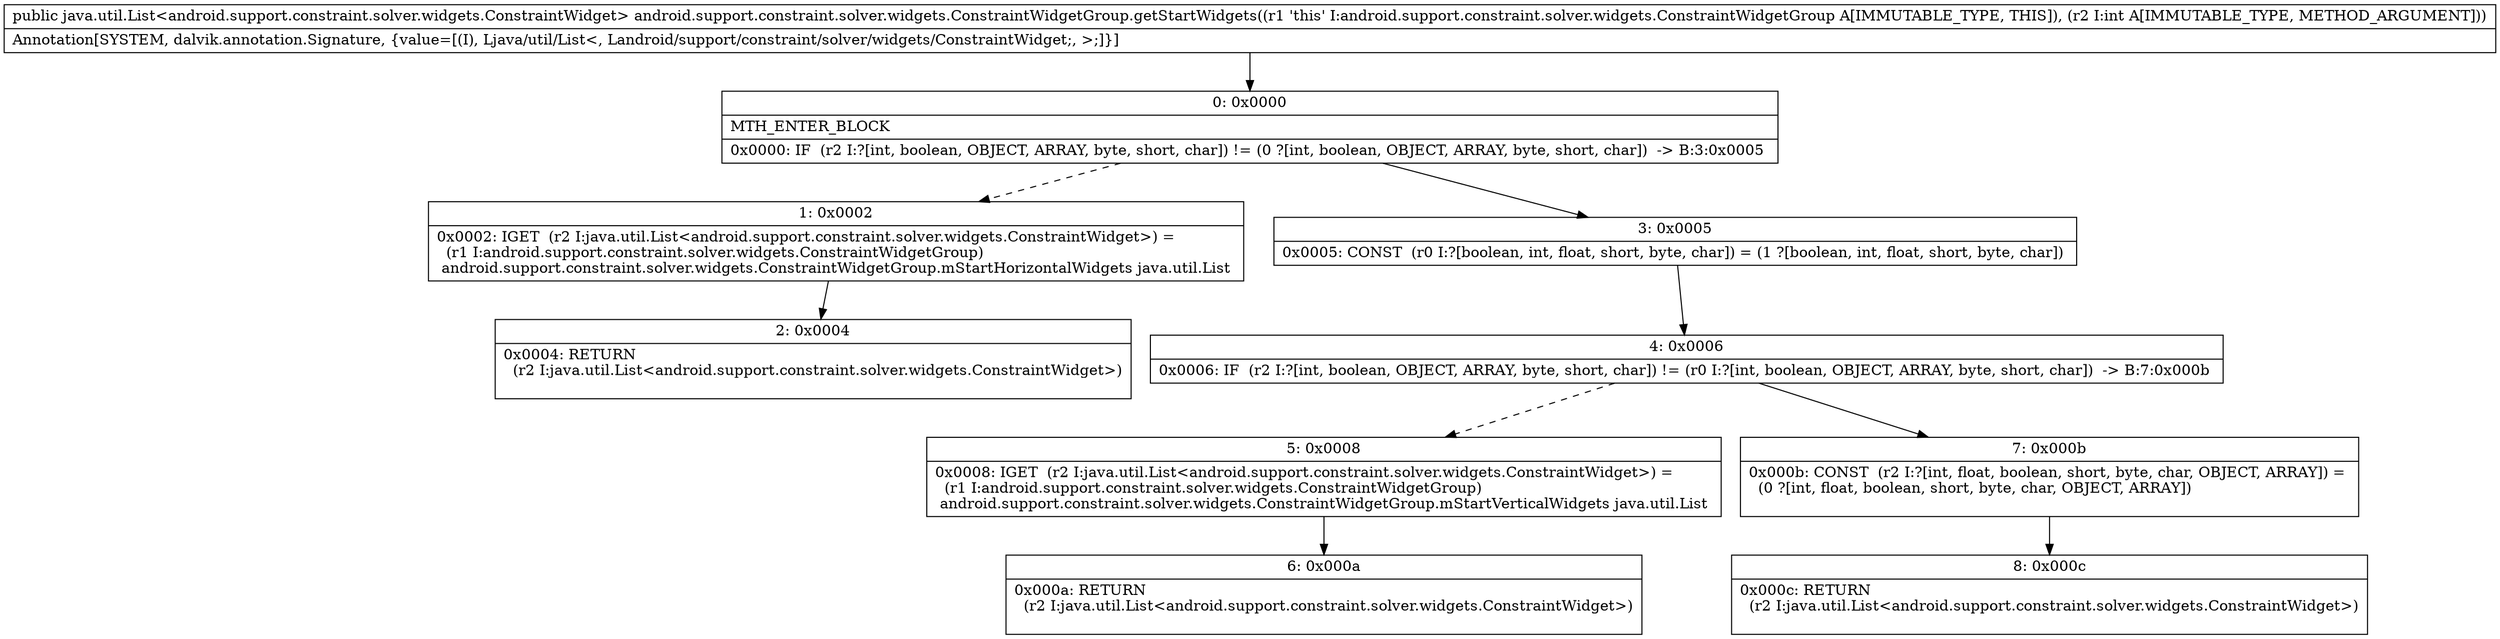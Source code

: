 digraph "CFG forandroid.support.constraint.solver.widgets.ConstraintWidgetGroup.getStartWidgets(I)Ljava\/util\/List;" {
Node_0 [shape=record,label="{0\:\ 0x0000|MTH_ENTER_BLOCK\l|0x0000: IF  (r2 I:?[int, boolean, OBJECT, ARRAY, byte, short, char]) != (0 ?[int, boolean, OBJECT, ARRAY, byte, short, char])  \-\> B:3:0x0005 \l}"];
Node_1 [shape=record,label="{1\:\ 0x0002|0x0002: IGET  (r2 I:java.util.List\<android.support.constraint.solver.widgets.ConstraintWidget\>) = \l  (r1 I:android.support.constraint.solver.widgets.ConstraintWidgetGroup)\l android.support.constraint.solver.widgets.ConstraintWidgetGroup.mStartHorizontalWidgets java.util.List \l}"];
Node_2 [shape=record,label="{2\:\ 0x0004|0x0004: RETURN  \l  (r2 I:java.util.List\<android.support.constraint.solver.widgets.ConstraintWidget\>)\l \l}"];
Node_3 [shape=record,label="{3\:\ 0x0005|0x0005: CONST  (r0 I:?[boolean, int, float, short, byte, char]) = (1 ?[boolean, int, float, short, byte, char]) \l}"];
Node_4 [shape=record,label="{4\:\ 0x0006|0x0006: IF  (r2 I:?[int, boolean, OBJECT, ARRAY, byte, short, char]) != (r0 I:?[int, boolean, OBJECT, ARRAY, byte, short, char])  \-\> B:7:0x000b \l}"];
Node_5 [shape=record,label="{5\:\ 0x0008|0x0008: IGET  (r2 I:java.util.List\<android.support.constraint.solver.widgets.ConstraintWidget\>) = \l  (r1 I:android.support.constraint.solver.widgets.ConstraintWidgetGroup)\l android.support.constraint.solver.widgets.ConstraintWidgetGroup.mStartVerticalWidgets java.util.List \l}"];
Node_6 [shape=record,label="{6\:\ 0x000a|0x000a: RETURN  \l  (r2 I:java.util.List\<android.support.constraint.solver.widgets.ConstraintWidget\>)\l \l}"];
Node_7 [shape=record,label="{7\:\ 0x000b|0x000b: CONST  (r2 I:?[int, float, boolean, short, byte, char, OBJECT, ARRAY]) = \l  (0 ?[int, float, boolean, short, byte, char, OBJECT, ARRAY])\l \l}"];
Node_8 [shape=record,label="{8\:\ 0x000c|0x000c: RETURN  \l  (r2 I:java.util.List\<android.support.constraint.solver.widgets.ConstraintWidget\>)\l \l}"];
MethodNode[shape=record,label="{public java.util.List\<android.support.constraint.solver.widgets.ConstraintWidget\> android.support.constraint.solver.widgets.ConstraintWidgetGroup.getStartWidgets((r1 'this' I:android.support.constraint.solver.widgets.ConstraintWidgetGroup A[IMMUTABLE_TYPE, THIS]), (r2 I:int A[IMMUTABLE_TYPE, METHOD_ARGUMENT]))  | Annotation[SYSTEM, dalvik.annotation.Signature, \{value=[(I), Ljava\/util\/List\<, Landroid\/support\/constraint\/solver\/widgets\/ConstraintWidget;, \>;]\}]\l}"];
MethodNode -> Node_0;
Node_0 -> Node_1[style=dashed];
Node_0 -> Node_3;
Node_1 -> Node_2;
Node_3 -> Node_4;
Node_4 -> Node_5[style=dashed];
Node_4 -> Node_7;
Node_5 -> Node_6;
Node_7 -> Node_8;
}

